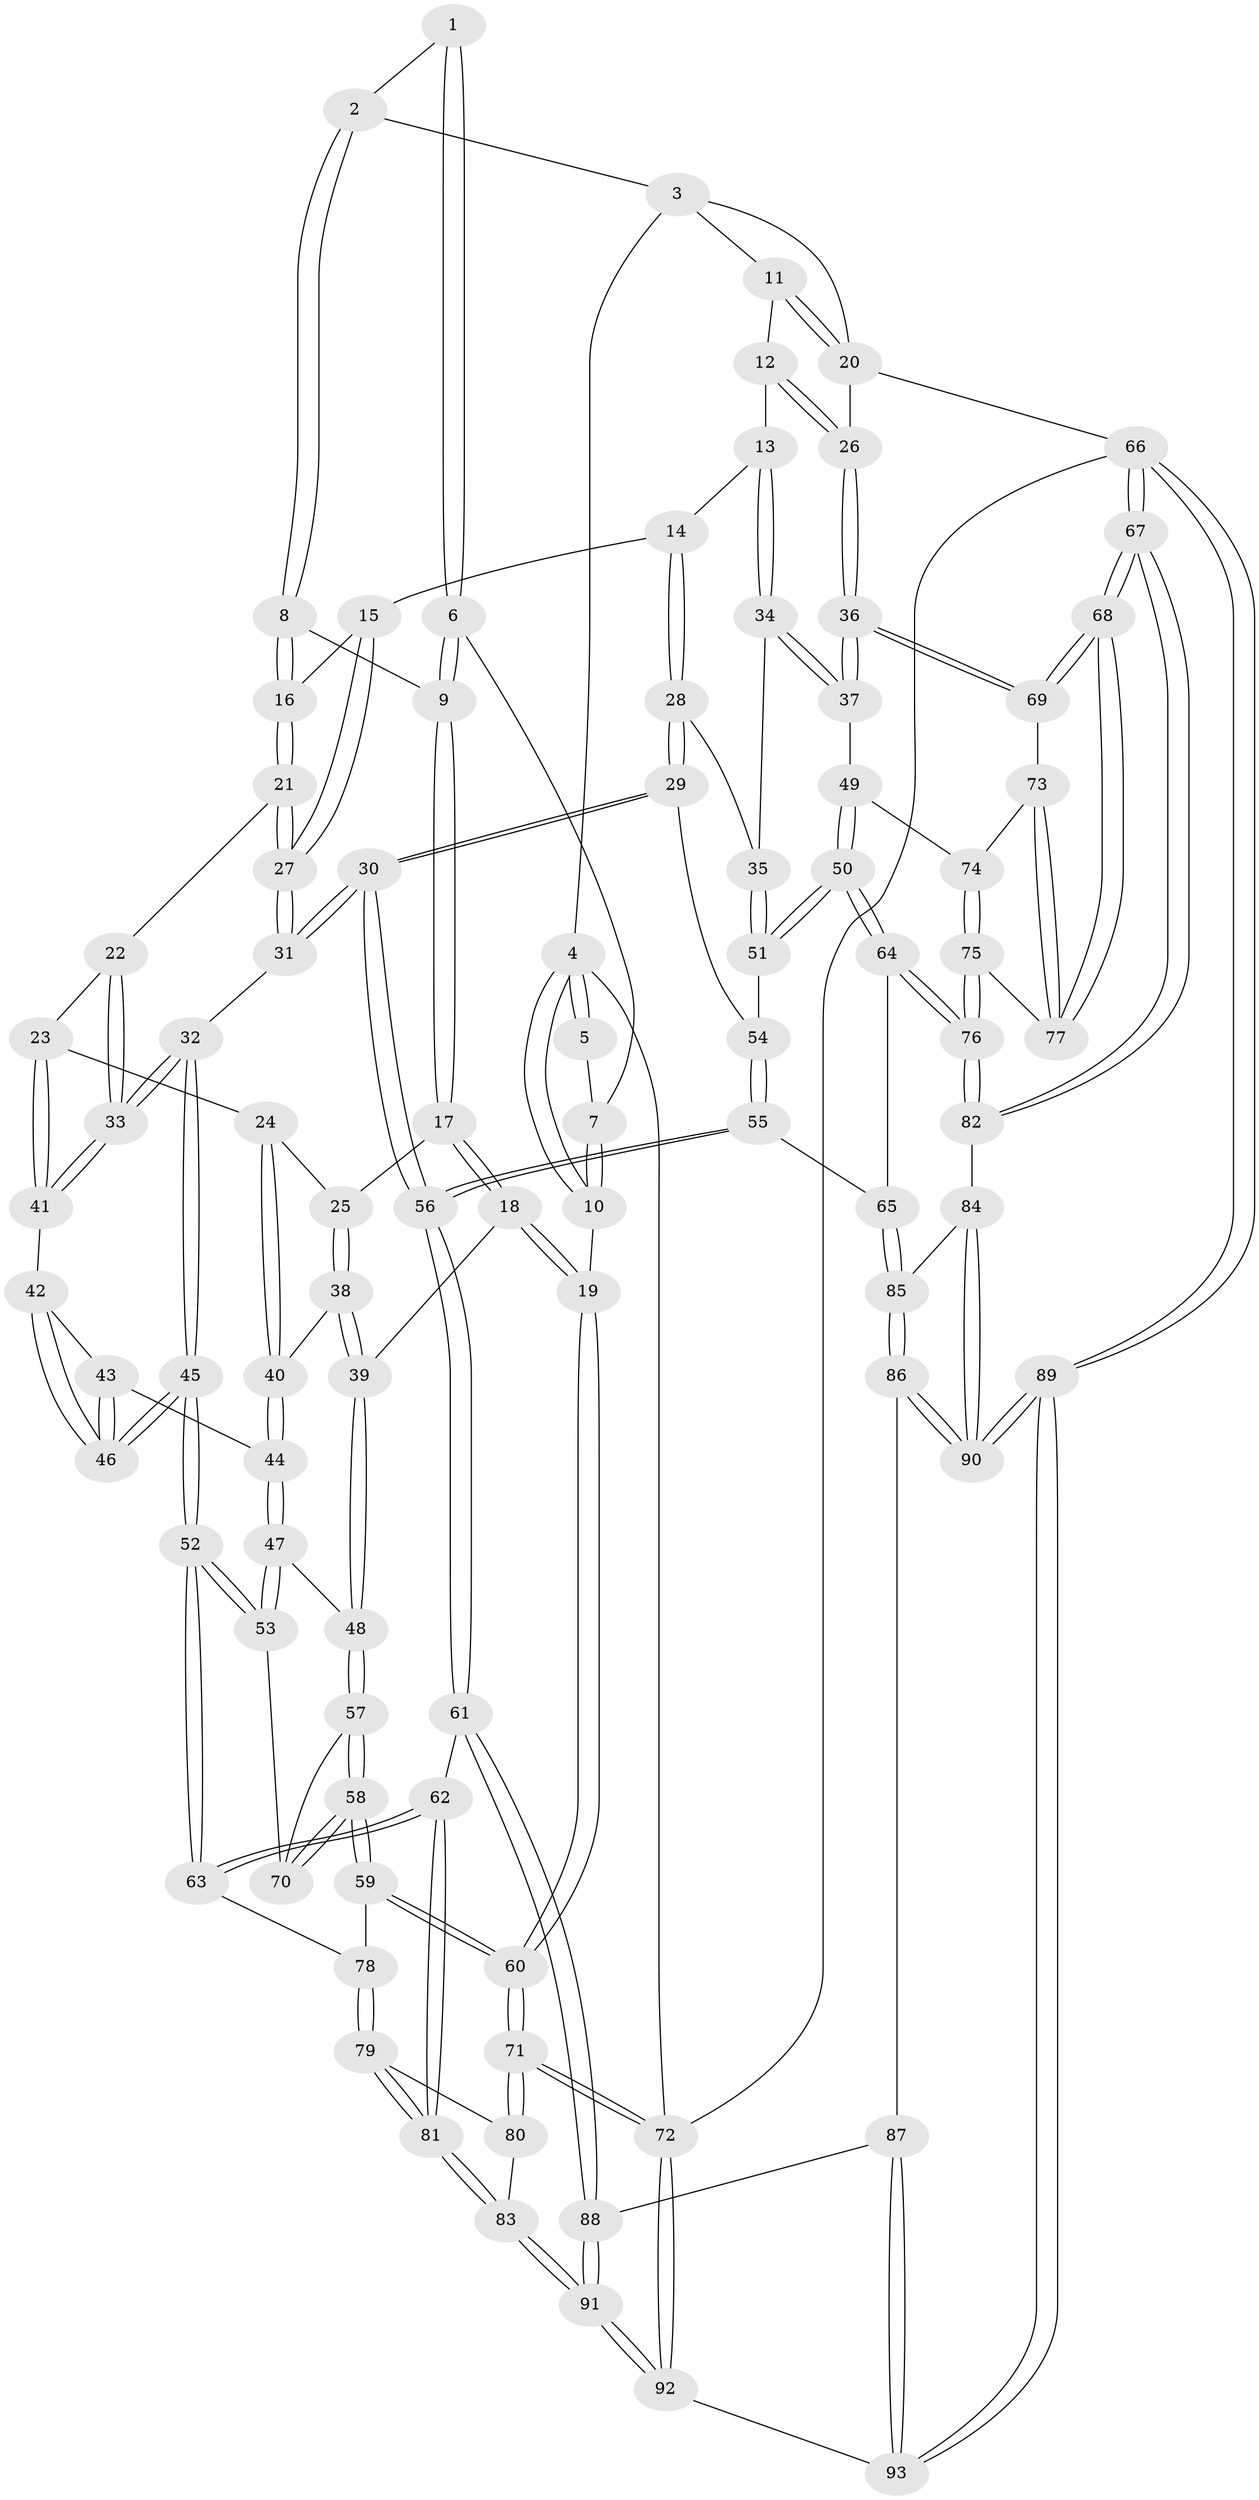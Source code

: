 // Generated by graph-tools (version 1.1) at 2025/51/03/09/25 03:51:09]
// undirected, 93 vertices, 229 edges
graph export_dot {
graph [start="1"]
  node [color=gray90,style=filled];
  1 [pos="+0.2621327761300305+0"];
  2 [pos="+0.40321418563530487+0"];
  3 [pos="+0.6710298289226032+0"];
  4 [pos="+0+0"];
  5 [pos="+0.17165268165335806+0"];
  6 [pos="+0.22756707417561844+0.12495898850914589"];
  7 [pos="+0.13095926432143584+0.06906798286150172"];
  8 [pos="+0.37598939437791035+0.16690166042684043"];
  9 [pos="+0.23667487154964906+0.1716905028970461"];
  10 [pos="+0+0.08287613485378406"];
  11 [pos="+0.6920302171984014+0.039721983305778134"];
  12 [pos="+0.6888067153268634+0.0857543289853051"];
  13 [pos="+0.6758455971282371+0.13051489473149092"];
  14 [pos="+0.5637353882289782+0.1810155991952122"];
  15 [pos="+0.5405634651335931+0.18624717593805368"];
  16 [pos="+0.43041034507268977+0.19938079459746383"];
  17 [pos="+0.21871380707905924+0.19263564181869797"];
  18 [pos="+0+0.24392882195122215"];
  19 [pos="+0+0.21272012470906987"];
  20 [pos="+1+0.10646126734281007"];
  21 [pos="+0.41282729044487854+0.26178846849164134"];
  22 [pos="+0.4122254357294778+0.2624470852094573"];
  23 [pos="+0.2522262246855883+0.3229475815577468"];
  24 [pos="+0.2454738602145559+0.3169655012749305"];
  25 [pos="+0.2351636233367321+0.28112085230801415"];
  26 [pos="+1+0.24359814019232842"];
  27 [pos="+0.4680388204277343+0.3990641929122289"];
  28 [pos="+0.5242319222917239+0.4274203234336832"];
  29 [pos="+0.5231501668786712+0.4282450600256372"];
  30 [pos="+0.48504780416643256+0.4452638694940016"];
  31 [pos="+0.475986969919058+0.4402579160542608"];
  32 [pos="+0.34640529769584294+0.43577985484481574"];
  33 [pos="+0.32849106411218265+0.40024727721633707"];
  34 [pos="+0.7181108866760698+0.23064707955542532"];
  35 [pos="+0.6566978652416469+0.38287148223076584"];
  36 [pos="+1+0.36189057139364766"];
  37 [pos="+0.9558685265746024+0.40079414616658515"];
  38 [pos="+0.0736002793673652+0.35296383268589815"];
  39 [pos="+0+0.2919851266574392"];
  40 [pos="+0.14857202931437183+0.3930019054118293"];
  41 [pos="+0.285750571723149+0.36700230592182487"];
  42 [pos="+0.25224031761801713+0.3963264686666953"];
  43 [pos="+0.17012159088564632+0.43385776974710866"];
  44 [pos="+0.15806875968049838+0.425466951358053"];
  45 [pos="+0.26808144668930234+0.5671897236787289"];
  46 [pos="+0.20521043234769248+0.4696166288559527"];
  47 [pos="+0.09037124774584014+0.5034672552781436"];
  48 [pos="+0.08413083569740908+0.5038759547181625"];
  49 [pos="+0.9102165953303395+0.4547782654262936"];
  50 [pos="+0.7632856346575706+0.5375495749815138"];
  51 [pos="+0.6964642841052376+0.4761496088408338"];
  52 [pos="+0.262273115322511+0.604126416699035"];
  53 [pos="+0.23864198574032194+0.594758317975087"];
  54 [pos="+0.620527486173818+0.5030802542274222"];
  55 [pos="+0.5218705904158731+0.6807681045904641"];
  56 [pos="+0.5108951338249187+0.6814113005414895"];
  57 [pos="+0.07895498497807005+0.5103587938472252"];
  58 [pos="+0+0.644263788874833"];
  59 [pos="+0+0.6520176147315208"];
  60 [pos="+0+0.6526973214177977"];
  61 [pos="+0.4285888518566349+0.7343302860963026"];
  62 [pos="+0.30548825591712947+0.6764071990035282"];
  63 [pos="+0.27640467394654644+0.6502655404641049"];
  64 [pos="+0.7335980576775966+0.6198173150362821"];
  65 [pos="+0.5370122487740264+0.6822442031663652"];
  66 [pos="+1+1"];
  67 [pos="+1+1"];
  68 [pos="+1+0.800815965129308"];
  69 [pos="+1+0.44051420501850364"];
  70 [pos="+0.10521277059994272+0.5925605397232658"];
  71 [pos="+0+0.9781659002864072"];
  72 [pos="+0+1"];
  73 [pos="+0.9711011198985+0.6348043202957226"];
  74 [pos="+0.9198664930134812+0.5904622777201927"];
  75 [pos="+0.8648915687385249+0.7315447202819083"];
  76 [pos="+0.8362480479626214+0.7444772243467817"];
  77 [pos="+1+0.726226483128802"];
  78 [pos="+0.08101634812486279+0.7204197995620812"];
  79 [pos="+0.08331875958233584+0.7372873621026381"];
  80 [pos="+0.02683048178469774+0.8275805481406967"];
  81 [pos="+0.14374631549964137+0.9057420641442948"];
  82 [pos="+0.8297207562347376+0.7698332129895425"];
  83 [pos="+0.14232968983488684+0.9217462121288325"];
  84 [pos="+0.8135230135160547+0.7902447069769115"];
  85 [pos="+0.6917567512310704+0.8322157673968671"];
  86 [pos="+0.6727855794149568+0.8949961213874528"];
  87 [pos="+0.45888832625672465+0.920980170051571"];
  88 [pos="+0.42798154210985506+0.8152431086181878"];
  89 [pos="+0.8570127506904371+1"];
  90 [pos="+0.8330907185724643+1"];
  91 [pos="+0.14325396492981768+0.954720724677223"];
  92 [pos="+0.03543847498001919+1"];
  93 [pos="+0.44502325839243695+1"];
  1 -- 2;
  1 -- 6;
  1 -- 6;
  2 -- 3;
  2 -- 8;
  2 -- 8;
  3 -- 4;
  3 -- 11;
  3 -- 20;
  4 -- 5;
  4 -- 5;
  4 -- 10;
  4 -- 10;
  4 -- 72;
  5 -- 7;
  6 -- 7;
  6 -- 9;
  6 -- 9;
  7 -- 10;
  7 -- 10;
  8 -- 9;
  8 -- 16;
  8 -- 16;
  9 -- 17;
  9 -- 17;
  10 -- 19;
  11 -- 12;
  11 -- 20;
  11 -- 20;
  12 -- 13;
  12 -- 26;
  12 -- 26;
  13 -- 14;
  13 -- 34;
  13 -- 34;
  14 -- 15;
  14 -- 28;
  14 -- 28;
  15 -- 16;
  15 -- 27;
  15 -- 27;
  16 -- 21;
  16 -- 21;
  17 -- 18;
  17 -- 18;
  17 -- 25;
  18 -- 19;
  18 -- 19;
  18 -- 39;
  19 -- 60;
  19 -- 60;
  20 -- 26;
  20 -- 66;
  21 -- 22;
  21 -- 27;
  21 -- 27;
  22 -- 23;
  22 -- 33;
  22 -- 33;
  23 -- 24;
  23 -- 41;
  23 -- 41;
  24 -- 25;
  24 -- 40;
  24 -- 40;
  25 -- 38;
  25 -- 38;
  26 -- 36;
  26 -- 36;
  27 -- 31;
  27 -- 31;
  28 -- 29;
  28 -- 29;
  28 -- 35;
  29 -- 30;
  29 -- 30;
  29 -- 54;
  30 -- 31;
  30 -- 31;
  30 -- 56;
  30 -- 56;
  31 -- 32;
  32 -- 33;
  32 -- 33;
  32 -- 45;
  32 -- 45;
  33 -- 41;
  33 -- 41;
  34 -- 35;
  34 -- 37;
  34 -- 37;
  35 -- 51;
  35 -- 51;
  36 -- 37;
  36 -- 37;
  36 -- 69;
  36 -- 69;
  37 -- 49;
  38 -- 39;
  38 -- 39;
  38 -- 40;
  39 -- 48;
  39 -- 48;
  40 -- 44;
  40 -- 44;
  41 -- 42;
  42 -- 43;
  42 -- 46;
  42 -- 46;
  43 -- 44;
  43 -- 46;
  43 -- 46;
  44 -- 47;
  44 -- 47;
  45 -- 46;
  45 -- 46;
  45 -- 52;
  45 -- 52;
  47 -- 48;
  47 -- 53;
  47 -- 53;
  48 -- 57;
  48 -- 57;
  49 -- 50;
  49 -- 50;
  49 -- 74;
  50 -- 51;
  50 -- 51;
  50 -- 64;
  50 -- 64;
  51 -- 54;
  52 -- 53;
  52 -- 53;
  52 -- 63;
  52 -- 63;
  53 -- 70;
  54 -- 55;
  54 -- 55;
  55 -- 56;
  55 -- 56;
  55 -- 65;
  56 -- 61;
  56 -- 61;
  57 -- 58;
  57 -- 58;
  57 -- 70;
  58 -- 59;
  58 -- 59;
  58 -- 70;
  58 -- 70;
  59 -- 60;
  59 -- 60;
  59 -- 78;
  60 -- 71;
  60 -- 71;
  61 -- 62;
  61 -- 88;
  61 -- 88;
  62 -- 63;
  62 -- 63;
  62 -- 81;
  62 -- 81;
  63 -- 78;
  64 -- 65;
  64 -- 76;
  64 -- 76;
  65 -- 85;
  65 -- 85;
  66 -- 67;
  66 -- 67;
  66 -- 89;
  66 -- 89;
  66 -- 72;
  67 -- 68;
  67 -- 68;
  67 -- 82;
  67 -- 82;
  68 -- 69;
  68 -- 69;
  68 -- 77;
  68 -- 77;
  69 -- 73;
  71 -- 72;
  71 -- 72;
  71 -- 80;
  71 -- 80;
  72 -- 92;
  72 -- 92;
  73 -- 74;
  73 -- 77;
  73 -- 77;
  74 -- 75;
  74 -- 75;
  75 -- 76;
  75 -- 76;
  75 -- 77;
  76 -- 82;
  76 -- 82;
  78 -- 79;
  78 -- 79;
  79 -- 80;
  79 -- 81;
  79 -- 81;
  80 -- 83;
  81 -- 83;
  81 -- 83;
  82 -- 84;
  83 -- 91;
  83 -- 91;
  84 -- 85;
  84 -- 90;
  84 -- 90;
  85 -- 86;
  85 -- 86;
  86 -- 87;
  86 -- 90;
  86 -- 90;
  87 -- 88;
  87 -- 93;
  87 -- 93;
  88 -- 91;
  88 -- 91;
  89 -- 90;
  89 -- 90;
  89 -- 93;
  89 -- 93;
  91 -- 92;
  91 -- 92;
  92 -- 93;
}
